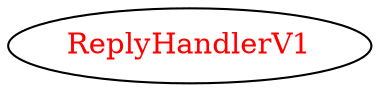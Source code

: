 digraph dependencyGraph {
 concentrate=true;
 ranksep="2.0";
 rankdir="LR"; 
 splines="ortho";
"ReplyHandlerV1" [fontcolor="red"];
}
